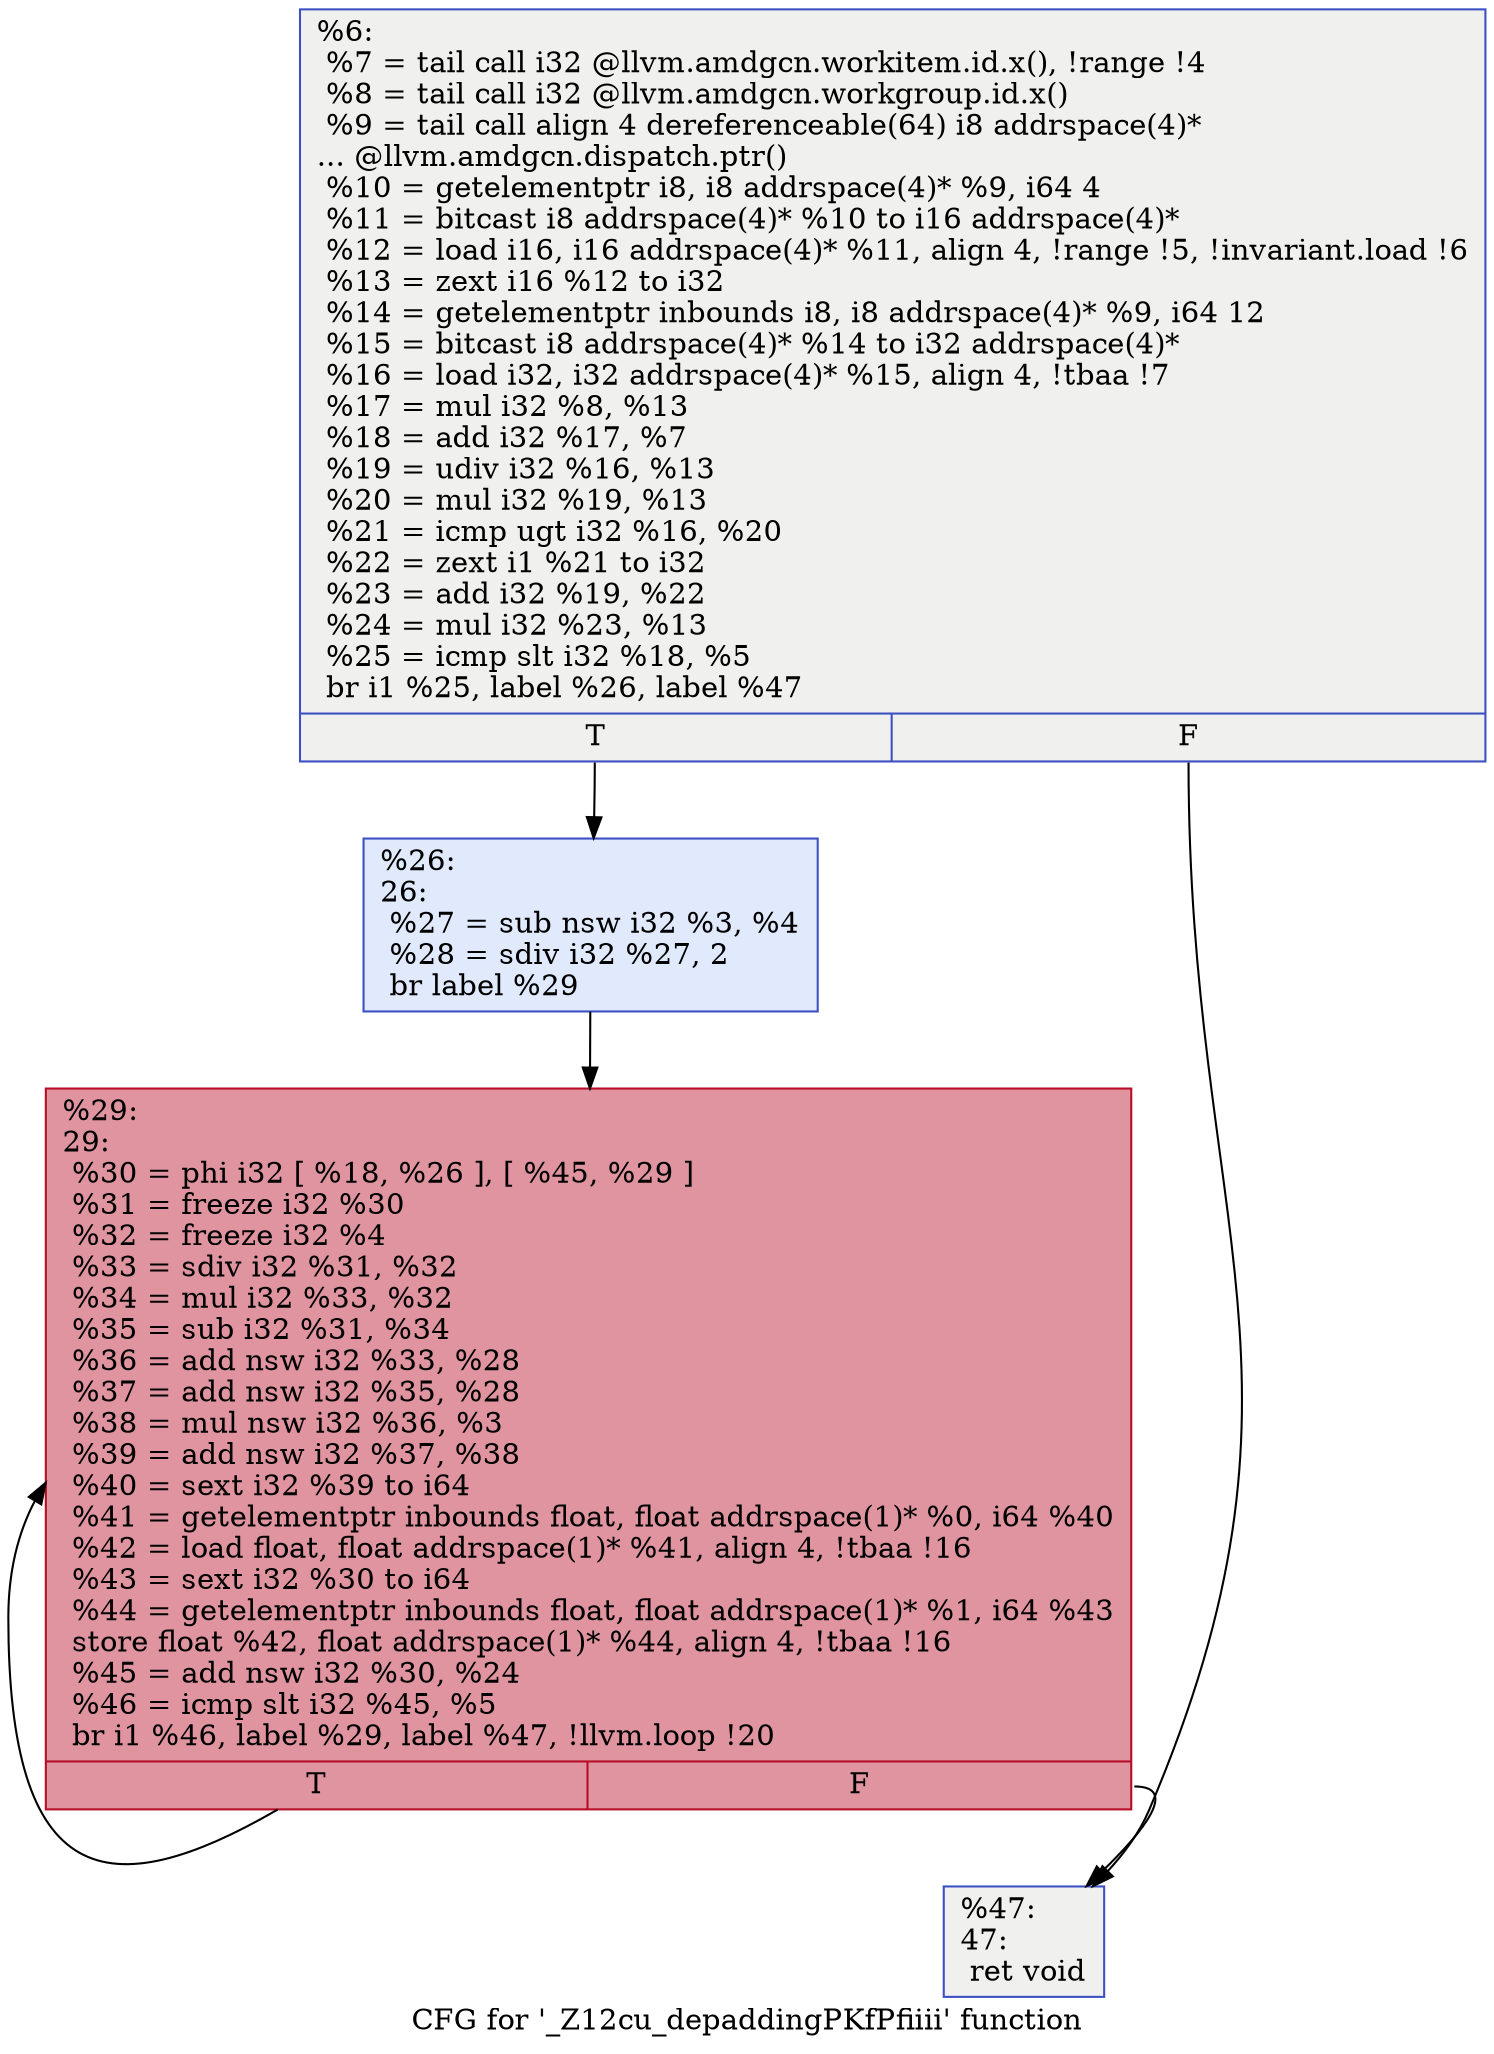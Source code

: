 digraph "CFG for '_Z12cu_depaddingPKfPfiiii' function" {
	label="CFG for '_Z12cu_depaddingPKfPfiiii' function";

	Node0x5f3a650 [shape=record,color="#3d50c3ff", style=filled, fillcolor="#dedcdb70",label="{%6:\l  %7 = tail call i32 @llvm.amdgcn.workitem.id.x(), !range !4\l  %8 = tail call i32 @llvm.amdgcn.workgroup.id.x()\l  %9 = tail call align 4 dereferenceable(64) i8 addrspace(4)*\l... @llvm.amdgcn.dispatch.ptr()\l  %10 = getelementptr i8, i8 addrspace(4)* %9, i64 4\l  %11 = bitcast i8 addrspace(4)* %10 to i16 addrspace(4)*\l  %12 = load i16, i16 addrspace(4)* %11, align 4, !range !5, !invariant.load !6\l  %13 = zext i16 %12 to i32\l  %14 = getelementptr inbounds i8, i8 addrspace(4)* %9, i64 12\l  %15 = bitcast i8 addrspace(4)* %14 to i32 addrspace(4)*\l  %16 = load i32, i32 addrspace(4)* %15, align 4, !tbaa !7\l  %17 = mul i32 %8, %13\l  %18 = add i32 %17, %7\l  %19 = udiv i32 %16, %13\l  %20 = mul i32 %19, %13\l  %21 = icmp ugt i32 %16, %20\l  %22 = zext i1 %21 to i32\l  %23 = add i32 %19, %22\l  %24 = mul i32 %23, %13\l  %25 = icmp slt i32 %18, %5\l  br i1 %25, label %26, label %47\l|{<s0>T|<s1>F}}"];
	Node0x5f3a650:s0 -> Node0x5f3cbb0;
	Node0x5f3a650:s1 -> Node0x5f3cc40;
	Node0x5f3cbb0 [shape=record,color="#3d50c3ff", style=filled, fillcolor="#b9d0f970",label="{%26:\l26:                                               \l  %27 = sub nsw i32 %3, %4\l  %28 = sdiv i32 %27, 2\l  br label %29\l}"];
	Node0x5f3cbb0 -> Node0x5f3cea0;
	Node0x5f3cea0 [shape=record,color="#b70d28ff", style=filled, fillcolor="#b70d2870",label="{%29:\l29:                                               \l  %30 = phi i32 [ %18, %26 ], [ %45, %29 ]\l  %31 = freeze i32 %30\l  %32 = freeze i32 %4\l  %33 = sdiv i32 %31, %32\l  %34 = mul i32 %33, %32\l  %35 = sub i32 %31, %34\l  %36 = add nsw i32 %33, %28\l  %37 = add nsw i32 %35, %28\l  %38 = mul nsw i32 %36, %3\l  %39 = add nsw i32 %37, %38\l  %40 = sext i32 %39 to i64\l  %41 = getelementptr inbounds float, float addrspace(1)* %0, i64 %40\l  %42 = load float, float addrspace(1)* %41, align 4, !tbaa !16\l  %43 = sext i32 %30 to i64\l  %44 = getelementptr inbounds float, float addrspace(1)* %1, i64 %43\l  store float %42, float addrspace(1)* %44, align 4, !tbaa !16\l  %45 = add nsw i32 %30, %24\l  %46 = icmp slt i32 %45, %5\l  br i1 %46, label %29, label %47, !llvm.loop !20\l|{<s0>T|<s1>F}}"];
	Node0x5f3cea0:s0 -> Node0x5f3cea0;
	Node0x5f3cea0:s1 -> Node0x5f3cc40;
	Node0x5f3cc40 [shape=record,color="#3d50c3ff", style=filled, fillcolor="#dedcdb70",label="{%47:\l47:                                               \l  ret void\l}"];
}
